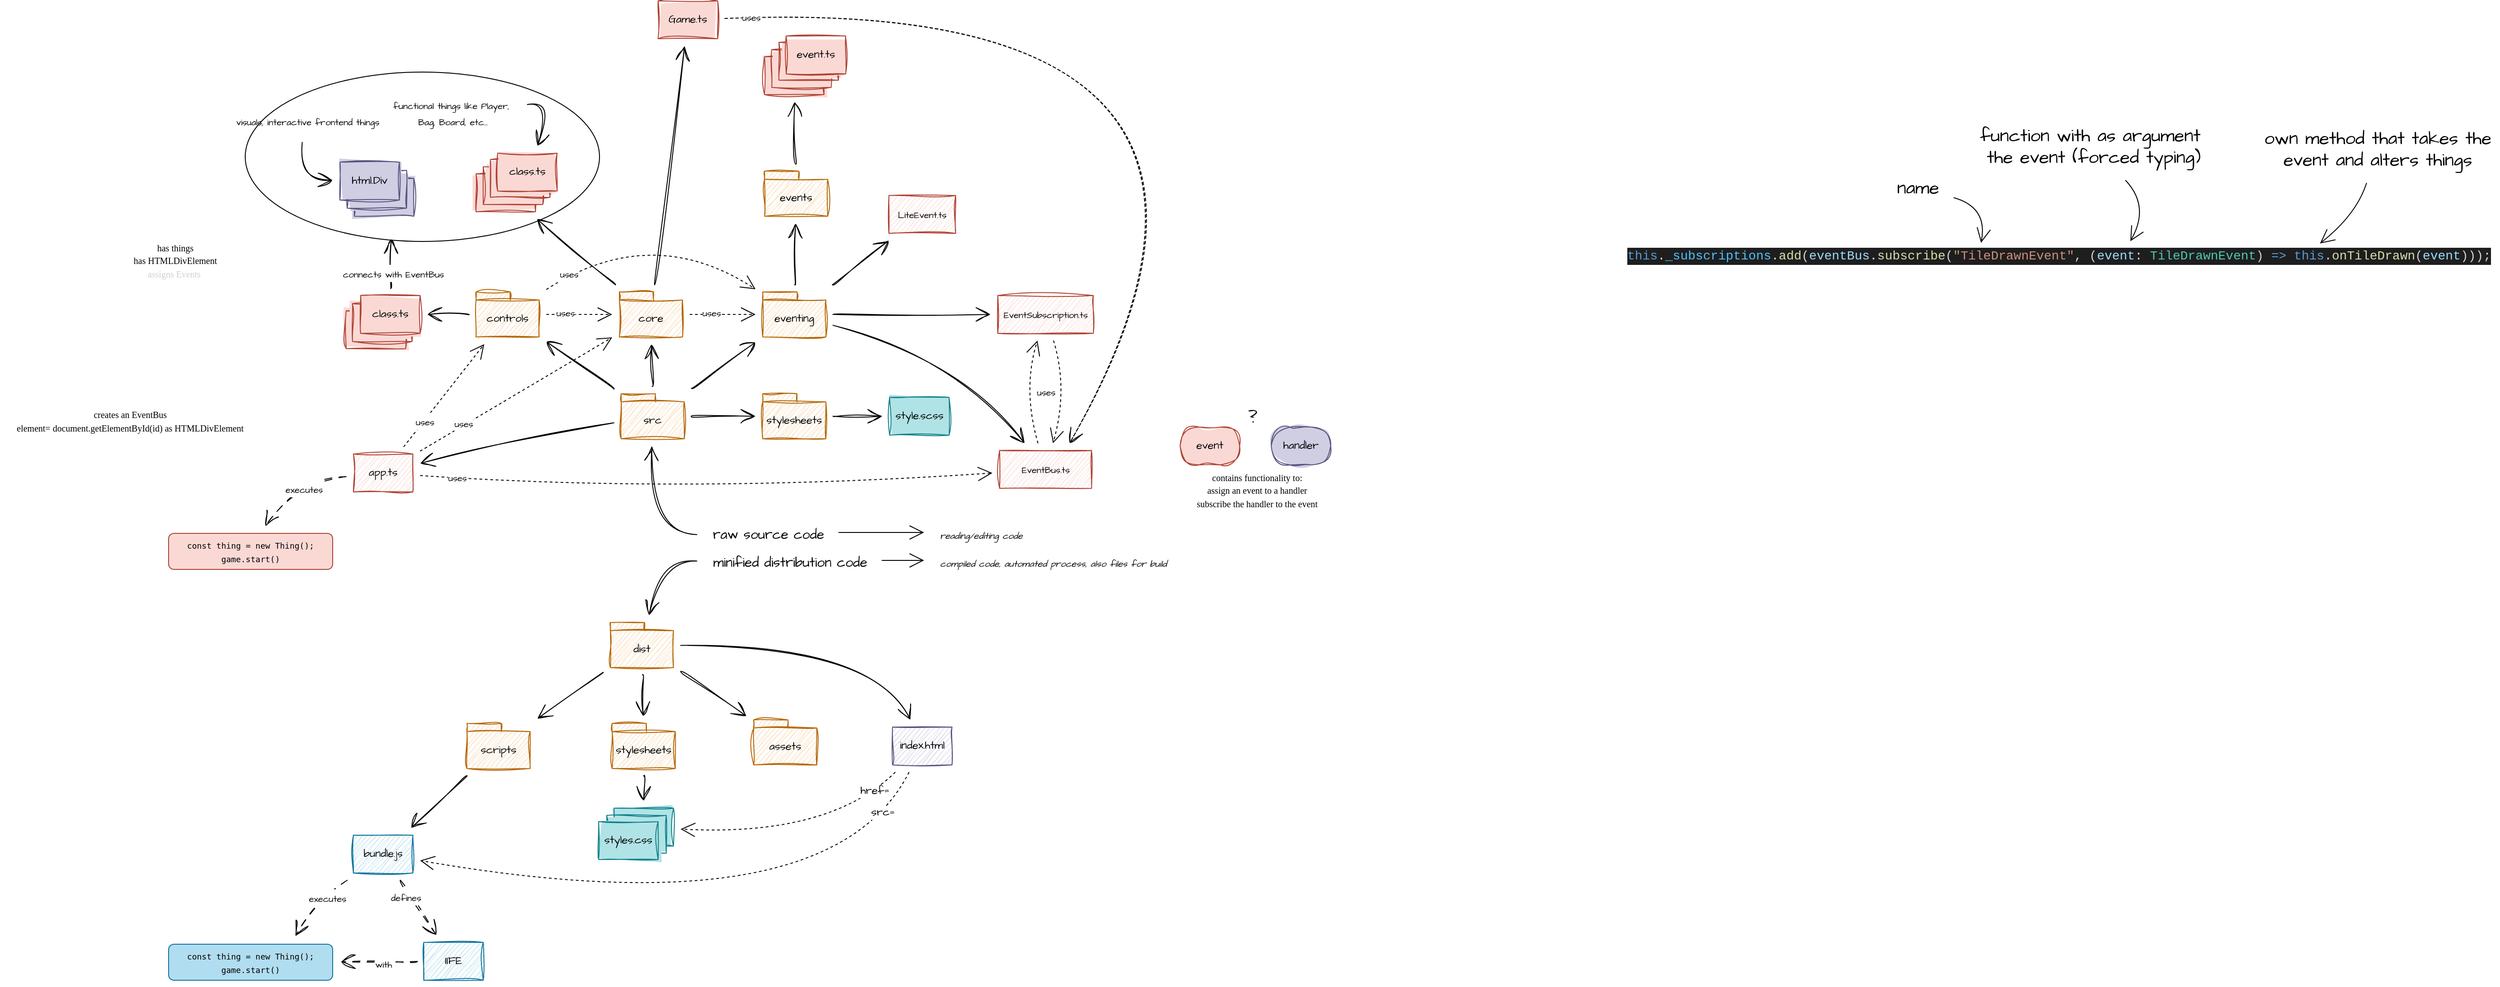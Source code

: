 <mxfile version="28.2.5">
  <diagram name="Page-1" id="JcFpSaDHImAGkCxSXAnx">
    <mxGraphModel dx="3101" dy="2303" grid="0" gridSize="10" guides="1" tooltips="1" connect="1" arrows="1" fold="1" page="0" pageScale="1" pageWidth="850" pageHeight="1100" background="none" math="0" shadow="0">
      <root>
        <mxCell id="0" />
        <mxCell id="1" parent="0" />
        <mxCell id="WbHGCkx0RvkUPzN5Ozbf-11" value="" style="ellipse;whiteSpace=wrap;html=1;fontFamily=Architects Daughter;fontSource=https%3A%2F%2Ffonts.googleapis.com%2Fcss%3Ffamily%3DArchitects%2BDaughter;strokeColor=light-dark(#000000,#969696);" parent="1" vertex="1">
          <mxGeometry x="-930" y="-1171" width="393" height="188" as="geometry" />
        </mxCell>
        <mxCell id="ol2-cge1ZTntNYI8VxrW-106" style="edgeStyle=none;curved=1;rounded=0;orthogonalLoop=1;jettySize=auto;html=1;fontFamily=Architects Daughter;fontSource=https%3A%2F%2Ffonts.googleapis.com%2Fcss%3Ffamily%3DArchitects%2BDaughter;fontSize=16;startSize=14;endArrow=open;endSize=14;sourcePerimeterSpacing=8;targetPerimeterSpacing=8;sketch=1;curveFitting=1;jiggle=2;dashed=1;dashPattern=8 8;" parent="1" source="ol2-cge1ZTntNYI8VxrW-1" target="ol2-cge1ZTntNYI8VxrW-104" edge="1">
          <mxGeometry relative="1" as="geometry" />
        </mxCell>
        <mxCell id="ol2-cge1ZTntNYI8VxrW-107" value="&lt;font style=&quot;font-size: 10px;&quot;&gt;defines&lt;/font&gt;" style="edgeLabel;html=1;align=center;verticalAlign=middle;resizable=0;points=[];fontSize=16;fontFamily=Architects Daughter;fontSource=https%3A%2F%2Ffonts.googleapis.com%2Fcss%3Ffamily%3DArchitects%2BDaughter;" parent="ol2-cge1ZTntNYI8VxrW-106" vertex="1" connectable="0">
          <mxGeometry x="-0.596" y="2" relative="1" as="geometry">
            <mxPoint x="-4" y="7" as="offset" />
          </mxGeometry>
        </mxCell>
        <mxCell id="ol2-cge1ZTntNYI8VxrW-115" style="edgeStyle=none;curved=1;rounded=0;orthogonalLoop=1;jettySize=auto;html=1;fontFamily=Architects Daughter;fontSource=https%3A%2F%2Ffonts.googleapis.com%2Fcss%3Ffamily%3DArchitects%2BDaughter;fontSize=16;startSize=14;endArrow=open;endSize=14;sourcePerimeterSpacing=8;targetPerimeterSpacing=8;sketch=1;curveFitting=1;jiggle=2;dashed=1;dashPattern=8 8;" parent="1" source="ol2-cge1ZTntNYI8VxrW-1" edge="1">
          <mxGeometry relative="1" as="geometry">
            <mxPoint x="-874.262" y="-212" as="targetPoint" />
            <Array as="points">
              <mxPoint x="-858" y="-244" />
            </Array>
          </mxGeometry>
        </mxCell>
        <mxCell id="ol2-cge1ZTntNYI8VxrW-1" value="bundle.js" style="rounded=0;whiteSpace=wrap;html=1;fontFamily=Architects Daughter;fontSource=https%3A%2F%2Ffonts.googleapis.com%2Fcss%3Ffamily%3DArchitects%2BDaughter;sketch=1;curveFitting=1;jiggle=2;fillColor=#b1ddf0;strokeColor=#10739e;" parent="1" vertex="1">
          <mxGeometry x="-810" y="-324" width="66" height="42" as="geometry" />
        </mxCell>
        <mxCell id="ol2-cge1ZTntNYI8VxrW-13" style="edgeStyle=none;curved=1;rounded=0;orthogonalLoop=1;jettySize=auto;html=1;fontFamily=Architects Daughter;fontSource=https%3A%2F%2Ffonts.googleapis.com%2Fcss%3Ffamily%3DArchitects%2BDaughter;fontSize=16;startSize=14;endArrow=open;endSize=14;sourcePerimeterSpacing=8;targetPerimeterSpacing=8;sketch=1;curveFitting=1;jiggle=2;" parent="1" source="ol2-cge1ZTntNYI8VxrW-7" target="ol2-cge1ZTntNYI8VxrW-24" edge="1">
          <mxGeometry relative="1" as="geometry">
            <mxPoint x="-489.143" y="-363" as="targetPoint" />
          </mxGeometry>
        </mxCell>
        <mxCell id="ol2-cge1ZTntNYI8VxrW-7" value="&lt;span style=&quot;font-weight: normal;&quot;&gt;stylesheets&lt;/span&gt;" style="shape=folder;fontStyle=1;spacingTop=10;tabWidth=38;tabHeight=9;tabPosition=left;html=1;whiteSpace=wrap;fontFamily=Architects Daughter;fontSource=https%3A%2F%2Ffonts.googleapis.com%2Fcss%3Ffamily%3DArchitects%2BDaughter;sketch=1;curveFitting=1;jiggle=2;fillColor=#fad7ac;strokeColor=#b46504;" parent="1" vertex="1">
          <mxGeometry x="-523" y="-448" width="70" height="50" as="geometry" />
        </mxCell>
        <mxCell id="ol2-cge1ZTntNYI8VxrW-25" style="edgeStyle=none;curved=1;rounded=0;orthogonalLoop=1;jettySize=auto;html=1;fontFamily=Architects Daughter;fontSource=https%3A%2F%2Ffonts.googleapis.com%2Fcss%3Ffamily%3DArchitects%2BDaughter;fontSize=16;startSize=14;endArrow=open;endSize=14;sourcePerimeterSpacing=8;targetPerimeterSpacing=8;dashed=1;" parent="1" source="ol2-cge1ZTntNYI8VxrW-103" target="ol2-cge1ZTntNYI8VxrW-24" edge="1">
          <mxGeometry relative="1" as="geometry">
            <mxPoint x="-230.438" y="-380.0" as="sourcePoint" />
            <Array as="points">
              <mxPoint x="-283" y="-322" />
            </Array>
          </mxGeometry>
        </mxCell>
        <mxCell id="ol2-cge1ZTntNYI8VxrW-28" value="href=" style="edgeLabel;html=1;align=center;verticalAlign=middle;resizable=0;points=[];fontSize=12;fontFamily=Architects Daughter;fontSource=https%3A%2F%2Ffonts.googleapis.com%2Fcss%3Ffamily%3DArchitects%2BDaughter;" parent="ol2-cge1ZTntNYI8VxrW-25" vertex="1" connectable="0">
          <mxGeometry x="-0.498" relative="1" as="geometry">
            <mxPoint x="25" y="-26" as="offset" />
          </mxGeometry>
        </mxCell>
        <mxCell id="ol2-cge1ZTntNYI8VxrW-26" style="edgeStyle=none;curved=1;rounded=0;orthogonalLoop=1;jettySize=auto;html=1;fontFamily=Architects Daughter;fontSource=https%3A%2F%2Ffonts.googleapis.com%2Fcss%3Ffamily%3DArchitects%2BDaughter;fontSize=16;startSize=14;endArrow=open;endSize=14;sourcePerimeterSpacing=8;targetPerimeterSpacing=8;dashed=1;" parent="1" source="ol2-cge1ZTntNYI8VxrW-103" target="ol2-cge1ZTntNYI8VxrW-1" edge="1">
          <mxGeometry relative="1" as="geometry">
            <mxPoint x="-184.813" y="-461.0" as="sourcePoint" />
            <Array as="points">
              <mxPoint x="-283" y="-217" />
            </Array>
          </mxGeometry>
        </mxCell>
        <mxCell id="ol2-cge1ZTntNYI8VxrW-27" value="src=" style="edgeLabel;html=1;align=center;verticalAlign=middle;resizable=0;points=[];fontSize=12;fontFamily=Architects Daughter;fontSource=https%3A%2F%2Ffonts.googleapis.com%2Fcss%3Ffamily%3DArchitects%2BDaughter;" parent="ol2-cge1ZTntNYI8VxrW-26" vertex="1" connectable="0">
          <mxGeometry x="-0.677" y="-1" relative="1" as="geometry">
            <mxPoint x="19" y="-50" as="offset" />
          </mxGeometry>
        </mxCell>
        <mxCell id="ol2-cge1ZTntNYI8VxrW-35" style="edgeStyle=none;curved=1;rounded=0;orthogonalLoop=1;jettySize=auto;html=1;fontFamily=Architects Daughter;fontSource=https%3A%2F%2Ffonts.googleapis.com%2Fcss%3Ffamily%3DArchitects%2BDaughter;fontSize=16;startSize=14;endArrow=open;endSize=14;sourcePerimeterSpacing=8;targetPerimeterSpacing=8;sketch=1;curveFitting=1;jiggle=2;" parent="1" source="ol2-cge1ZTntNYI8VxrW-14" target="ol2-cge1ZTntNYI8VxrW-33" edge="1">
          <mxGeometry relative="1" as="geometry" />
        </mxCell>
        <mxCell id="ol2-cge1ZTntNYI8VxrW-36" style="edgeStyle=none;curved=1;rounded=0;orthogonalLoop=1;jettySize=auto;html=1;fontFamily=Architects Daughter;fontSource=https%3A%2F%2Ffonts.googleapis.com%2Fcss%3Ffamily%3DArchitects%2BDaughter;fontSize=16;startSize=14;endArrow=open;endSize=14;sourcePerimeterSpacing=8;targetPerimeterSpacing=8;sketch=1;curveFitting=1;jiggle=2;" parent="1" source="ol2-cge1ZTntNYI8VxrW-14" target="ol2-cge1ZTntNYI8VxrW-32" edge="1">
          <mxGeometry relative="1" as="geometry" />
        </mxCell>
        <mxCell id="ol2-cge1ZTntNYI8VxrW-37" style="edgeStyle=none;curved=1;rounded=0;orthogonalLoop=1;jettySize=auto;html=1;fontFamily=Architects Daughter;fontSource=https%3A%2F%2Ffonts.googleapis.com%2Fcss%3Ffamily%3DArchitects%2BDaughter;fontSize=16;startSize=14;endArrow=open;endSize=14;sourcePerimeterSpacing=8;targetPerimeterSpacing=8;sketch=1;curveFitting=1;jiggle=2;" parent="1" source="ol2-cge1ZTntNYI8VxrW-14" target="ol2-cge1ZTntNYI8VxrW-34" edge="1">
          <mxGeometry relative="1" as="geometry" />
        </mxCell>
        <mxCell id="ol2-cge1ZTntNYI8VxrW-38" style="edgeStyle=none;curved=1;rounded=0;orthogonalLoop=1;jettySize=auto;html=1;fontFamily=Architects Daughter;fontSource=https%3A%2F%2Ffonts.googleapis.com%2Fcss%3Ffamily%3DArchitects%2BDaughter;fontSize=16;startSize=14;endArrow=open;endSize=14;sourcePerimeterSpacing=8;targetPerimeterSpacing=8;sketch=1;curveFitting=1;jiggle=2;" parent="1" source="ol2-cge1ZTntNYI8VxrW-14" target="ol2-cge1ZTntNYI8VxrW-31" edge="1">
          <mxGeometry relative="1" as="geometry">
            <Array as="points">
              <mxPoint x="-638" y="-762" />
            </Array>
          </mxGeometry>
        </mxCell>
        <mxCell id="ol2-cge1ZTntNYI8VxrW-131" style="edgeStyle=none;curved=1;rounded=0;orthogonalLoop=1;jettySize=auto;html=1;fontFamily=Architects Daughter;fontSource=https%3A%2F%2Ffonts.googleapis.com%2Fcss%3Ffamily%3DArchitects%2BDaughter;fontSize=16;startSize=14;endArrow=open;endSize=14;sourcePerimeterSpacing=8;targetPerimeterSpacing=8;sketch=1;curveFitting=1;jiggle=2;" parent="1" source="ol2-cge1ZTntNYI8VxrW-14" target="ol2-cge1ZTntNYI8VxrW-130" edge="1">
          <mxGeometry relative="1" as="geometry" />
        </mxCell>
        <mxCell id="ol2-cge1ZTntNYI8VxrW-14" value="&lt;span style=&quot;font-weight: 400;&quot;&gt;src&lt;/span&gt;" style="shape=folder;fontStyle=1;spacingTop=10;tabWidth=38;tabHeight=9;tabPosition=left;html=1;whiteSpace=wrap;fontFamily=Architects Daughter;fontSource=https%3A%2F%2Ffonts.googleapis.com%2Fcss%3Ffamily%3DArchitects%2BDaughter;sketch=1;curveFitting=1;jiggle=2;fillColor=#fad7ac;strokeColor=#b46504;" parent="1" vertex="1">
          <mxGeometry x="-513" y="-814" width="70" height="50" as="geometry" />
        </mxCell>
        <mxCell id="ol2-cge1ZTntNYI8VxrW-16" style="edgeStyle=none;curved=1;rounded=0;orthogonalLoop=1;jettySize=auto;html=1;fontFamily=Architects Daughter;fontSource=https%3A%2F%2Ffonts.googleapis.com%2Fcss%3Ffamily%3DArchitects%2BDaughter;fontSize=16;startSize=14;endArrow=open;endSize=14;sourcePerimeterSpacing=8;targetPerimeterSpacing=8;sketch=1;curveFitting=1;jiggle=2;" parent="1" source="ol2-cge1ZTntNYI8VxrW-15" target="ol2-cge1ZTntNYI8VxrW-7" edge="1">
          <mxGeometry relative="1" as="geometry" />
        </mxCell>
        <mxCell id="ol2-cge1ZTntNYI8VxrW-19" style="edgeStyle=none;curved=1;rounded=0;orthogonalLoop=1;jettySize=auto;html=1;fontFamily=Architects Daughter;fontSource=https%3A%2F%2Ffonts.googleapis.com%2Fcss%3Ffamily%3DArchitects%2BDaughter;fontSize=16;startSize=14;endArrow=open;endSize=14;sourcePerimeterSpacing=8;targetPerimeterSpacing=8;sketch=1;curveFitting=1;jiggle=2;" parent="1" source="ol2-cge1ZTntNYI8VxrW-15" target="ol2-cge1ZTntNYI8VxrW-17" edge="1">
          <mxGeometry relative="1" as="geometry" />
        </mxCell>
        <mxCell id="ol2-cge1ZTntNYI8VxrW-20" style="edgeStyle=none;curved=1;rounded=0;orthogonalLoop=1;jettySize=auto;html=1;fontFamily=Architects Daughter;fontSource=https%3A%2F%2Ffonts.googleapis.com%2Fcss%3Ffamily%3DArchitects%2BDaughter;fontSize=16;startSize=14;endArrow=open;endSize=14;sourcePerimeterSpacing=8;targetPerimeterSpacing=8;sketch=1;curveFitting=1;jiggle=2;" parent="1" source="ol2-cge1ZTntNYI8VxrW-15" target="ol2-cge1ZTntNYI8VxrW-18" edge="1">
          <mxGeometry relative="1" as="geometry" />
        </mxCell>
        <mxCell id="ol2-cge1ZTntNYI8VxrW-23" style="edgeStyle=none;curved=1;rounded=0;orthogonalLoop=1;jettySize=auto;html=1;fontFamily=Architects Daughter;fontSource=https%3A%2F%2Ffonts.googleapis.com%2Fcss%3Ffamily%3DArchitects%2BDaughter;fontSize=16;startSize=14;endArrow=open;endSize=14;sourcePerimeterSpacing=8;targetPerimeterSpacing=8;sketch=1;curveFitting=1;jiggle=2;" parent="1" source="ol2-cge1ZTntNYI8VxrW-15" target="ol2-cge1ZTntNYI8VxrW-103" edge="1">
          <mxGeometry relative="1" as="geometry">
            <mxPoint x="-206.904" y="-456.0" as="targetPoint" />
            <Array as="points">
              <mxPoint x="-229" y="-533" />
            </Array>
          </mxGeometry>
        </mxCell>
        <mxCell id="ol2-cge1ZTntNYI8VxrW-15" value="&lt;span style=&quot;font-weight: normal;&quot;&gt;dist&lt;/span&gt;" style="shape=folder;fontStyle=1;spacingTop=10;tabWidth=38;tabHeight=9;tabPosition=left;html=1;whiteSpace=wrap;fontFamily=Architects Daughter;fontSource=https%3A%2F%2Ffonts.googleapis.com%2Fcss%3Ffamily%3DArchitects%2BDaughter;sketch=1;curveFitting=1;jiggle=2;fillColor=#fad7ac;strokeColor=#b46504;" parent="1" vertex="1">
          <mxGeometry x="-525" y="-560" width="70" height="50" as="geometry" />
        </mxCell>
        <mxCell id="ol2-cge1ZTntNYI8VxrW-21" style="edgeStyle=none;curved=1;rounded=0;orthogonalLoop=1;jettySize=auto;html=1;fontFamily=Architects Daughter;fontSource=https%3A%2F%2Ffonts.googleapis.com%2Fcss%3Ffamily%3DArchitects%2BDaughter;fontSize=16;startSize=14;endArrow=open;endSize=14;sourcePerimeterSpacing=8;targetPerimeterSpacing=8;sketch=1;curveFitting=1;jiggle=2;" parent="1" source="ol2-cge1ZTntNYI8VxrW-17" target="ol2-cge1ZTntNYI8VxrW-1" edge="1">
          <mxGeometry relative="1" as="geometry" />
        </mxCell>
        <mxCell id="ol2-cge1ZTntNYI8VxrW-17" value="&lt;span style=&quot;font-weight: normal;&quot;&gt;scripts&lt;/span&gt;" style="shape=folder;fontStyle=1;spacingTop=10;tabWidth=38;tabHeight=9;tabPosition=left;html=1;whiteSpace=wrap;fontFamily=Architects Daughter;fontSource=https%3A%2F%2Ffonts.googleapis.com%2Fcss%3Ffamily%3DArchitects%2BDaughter;sketch=1;curveFitting=1;jiggle=2;fillColor=#fad7ac;strokeColor=#b46504;" parent="1" vertex="1">
          <mxGeometry x="-684" y="-448" width="70" height="50" as="geometry" />
        </mxCell>
        <mxCell id="ol2-cge1ZTntNYI8VxrW-18" value="&lt;span style=&quot;font-weight: normal;&quot;&gt;assets&lt;/span&gt;" style="shape=folder;fontStyle=1;spacingTop=10;tabWidth=38;tabHeight=9;tabPosition=left;html=1;whiteSpace=wrap;fontFamily=Architects Daughter;fontSource=https%3A%2F%2Ffonts.googleapis.com%2Fcss%3Ffamily%3DArchitects%2BDaughter;sketch=1;curveFitting=1;jiggle=2;fillColor=#fad7ac;strokeColor=#b46504;" parent="1" vertex="1">
          <mxGeometry x="-366" y="-452" width="70" height="50" as="geometry" />
        </mxCell>
        <mxCell id="ol2-cge1ZTntNYI8VxrW-24" value="styles.css" style="rounded=0;whiteSpace=wrap;html=1;fontFamily=Architects Daughter;fontSource=https%3A%2F%2Ffonts.googleapis.com%2Fcss%3Ffamily%3DArchitects%2BDaughter;sketch=1;curveFitting=1;jiggle=2;fillColor=#b0e3e6;strokeColor=#0e8088;fillStyle=solid;" parent="1" vertex="1">
          <mxGeometry x="-521" y="-354" width="66" height="42" as="geometry" />
        </mxCell>
        <mxCell id="ol2-cge1ZTntNYI8VxrW-95" style="edgeStyle=none;curved=1;rounded=0;orthogonalLoop=1;jettySize=auto;html=1;fontFamily=Architects Daughter;fontSource=https%3A%2F%2Ffonts.googleapis.com%2Fcss%3Ffamily%3DArchitects%2BDaughter;fontSize=16;startSize=14;endArrow=open;endSize=14;sourcePerimeterSpacing=8;targetPerimeterSpacing=8;dashed=1;" parent="1" source="ol2-cge1ZTntNYI8VxrW-31" target="ol2-cge1ZTntNYI8VxrW-33" edge="1">
          <mxGeometry relative="1" as="geometry" />
        </mxCell>
        <mxCell id="ol2-cge1ZTntNYI8VxrW-96" value="&lt;font style=&quot;font-size: 10px;&quot;&gt;uses&lt;/font&gt;" style="edgeLabel;html=1;align=center;verticalAlign=middle;resizable=0;points=[];fontSize=16;fontFamily=Architects Daughter;fontSource=https%3A%2F%2Ffonts.googleapis.com%2Fcss%3Ffamily%3DArchitects%2BDaughter;" parent="ol2-cge1ZTntNYI8VxrW-95" vertex="1" connectable="0">
          <mxGeometry x="-0.488" relative="1" as="geometry">
            <mxPoint as="offset" />
          </mxGeometry>
        </mxCell>
        <mxCell id="ol2-cge1ZTntNYI8VxrW-97" style="edgeStyle=none;curved=1;rounded=0;orthogonalLoop=1;jettySize=auto;html=1;fontFamily=Architects Daughter;fontSource=https%3A%2F%2Ffonts.googleapis.com%2Fcss%3Ffamily%3DArchitects%2BDaughter;fontSize=16;startSize=14;endArrow=open;endSize=14;sourcePerimeterSpacing=8;targetPerimeterSpacing=8;dashed=1;" parent="1" source="ol2-cge1ZTntNYI8VxrW-31" target="ol2-cge1ZTntNYI8VxrW-32" edge="1">
          <mxGeometry relative="1" as="geometry" />
        </mxCell>
        <mxCell id="ol2-cge1ZTntNYI8VxrW-98" value="&lt;font style=&quot;font-size: 10px;&quot;&gt;uses&lt;/font&gt;" style="edgeLabel;html=1;align=center;verticalAlign=middle;resizable=0;points=[];fontSize=16;fontFamily=Architects Daughter;fontSource=https%3A%2F%2Ffonts.googleapis.com%2Fcss%3Ffamily%3DArchitects%2BDaughter;" parent="ol2-cge1ZTntNYI8VxrW-97" vertex="1" connectable="0">
          <mxGeometry x="-0.54" y="3" relative="1" as="geometry">
            <mxPoint as="offset" />
          </mxGeometry>
        </mxCell>
        <mxCell id="ol2-cge1ZTntNYI8VxrW-99" style="edgeStyle=none;curved=1;rounded=0;orthogonalLoop=1;jettySize=auto;html=1;fontFamily=Architects Daughter;fontSource=https%3A%2F%2Ffonts.googleapis.com%2Fcss%3Ffamily%3DArchitects%2BDaughter;fontSize=16;startSize=14;endArrow=open;endSize=14;sourcePerimeterSpacing=8;targetPerimeterSpacing=8;dashed=1;" parent="1" source="ol2-cge1ZTntNYI8VxrW-31" target="ol2-cge1ZTntNYI8VxrW-77" edge="1">
          <mxGeometry relative="1" as="geometry">
            <Array as="points">
              <mxPoint x="-441" y="-703" />
            </Array>
          </mxGeometry>
        </mxCell>
        <mxCell id="ol2-cge1ZTntNYI8VxrW-100" value="&lt;font style=&quot;font-size: 10px;&quot;&gt;uses&lt;/font&gt;" style="edgeLabel;html=1;align=center;verticalAlign=middle;resizable=0;points=[];fontSize=16;fontFamily=Architects Daughter;fontSource=https%3A%2F%2Ffonts.googleapis.com%2Fcss%3Ffamily%3DArchitects%2BDaughter;" parent="ol2-cge1ZTntNYI8VxrW-99" vertex="1" connectable="0">
          <mxGeometry x="-0.764" relative="1" as="geometry">
            <mxPoint x="-34" y="-4" as="offset" />
          </mxGeometry>
        </mxCell>
        <mxCell id="ol2-cge1ZTntNYI8VxrW-119" style="edgeStyle=none;curved=1;rounded=0;orthogonalLoop=1;jettySize=auto;html=1;fontFamily=Architects Daughter;fontSource=https%3A%2F%2Ffonts.googleapis.com%2Fcss%3Ffamily%3DArchitects%2BDaughter;fontSize=16;startSize=14;endArrow=open;endSize=14;sourcePerimeterSpacing=8;targetPerimeterSpacing=8;sketch=1;curveFitting=1;jiggle=2;dashed=1;dashPattern=8 8;" parent="1" source="ol2-cge1ZTntNYI8VxrW-31" target="ol2-cge1ZTntNYI8VxrW-124" edge="1">
          <mxGeometry relative="1" as="geometry">
            <mxPoint x="-785" y="-639" as="sourcePoint" />
            <mxPoint x="-827.719" y="-678" as="targetPoint" />
            <Array as="points">
              <mxPoint x="-879" y="-716" />
            </Array>
          </mxGeometry>
        </mxCell>
        <mxCell id="ol2-cge1ZTntNYI8VxrW-31" value="app.ts" style="rounded=0;whiteSpace=wrap;html=1;fontFamily=Architects Daughter;fontSource=https%3A%2F%2Ffonts.googleapis.com%2Fcss%3Ffamily%3DArchitects%2BDaughter;sketch=1;curveFitting=1;jiggle=2;fillColor=#fad9d5;strokeColor=#ae4132;" parent="1" vertex="1">
          <mxGeometry x="-810" y="-747" width="66" height="42" as="geometry" />
        </mxCell>
        <mxCell id="ol2-cge1ZTntNYI8VxrW-43" style="edgeStyle=none;curved=1;rounded=0;orthogonalLoop=1;jettySize=auto;html=1;fontFamily=Architects Daughter;fontSource=https%3A%2F%2Ffonts.googleapis.com%2Fcss%3Ffamily%3DArchitects%2BDaughter;fontSize=16;startSize=14;endArrow=open;endSize=14;sourcePerimeterSpacing=8;targetPerimeterSpacing=8;sketch=1;curveFitting=1;jiggle=2;" parent="1" source="ol2-cge1ZTntNYI8VxrW-32" target="ol2-cge1ZTntNYI8VxrW-39" edge="1">
          <mxGeometry relative="1" as="geometry" />
        </mxCell>
        <mxCell id="ol2-cge1ZTntNYI8VxrW-49" style="edgeStyle=none;curved=1;rounded=0;orthogonalLoop=1;jettySize=auto;html=1;fontFamily=Architects Daughter;fontSource=https%3A%2F%2Ffonts.googleapis.com%2Fcss%3Ffamily%3DArchitects%2BDaughter;fontSize=16;startSize=14;endArrow=open;endSize=14;sourcePerimeterSpacing=8;targetPerimeterSpacing=8;dashed=1;" parent="1" source="ol2-cge1ZTntNYI8VxrW-32" target="ol2-cge1ZTntNYI8VxrW-34" edge="1">
          <mxGeometry relative="1" as="geometry" />
        </mxCell>
        <mxCell id="ol2-cge1ZTntNYI8VxrW-50" value="&lt;font style=&quot;font-size: 10px;&quot;&gt;uses&lt;/font&gt;" style="edgeLabel;html=1;align=center;verticalAlign=middle;resizable=0;points=[];fontSize=16;fontFamily=Architects Daughter;fontSource=https%3A%2F%2Ffonts.googleapis.com%2Fcss%3Ffamily%3DArchitects%2BDaughter;" parent="ol2-cge1ZTntNYI8VxrW-49" vertex="1" connectable="0">
          <mxGeometry x="-0.355" y="3" relative="1" as="geometry">
            <mxPoint as="offset" />
          </mxGeometry>
        </mxCell>
        <mxCell id="ol2-cge1ZTntNYI8VxrW-142" style="edgeStyle=none;curved=1;rounded=0;orthogonalLoop=1;jettySize=auto;html=1;fontFamily=Architects Daughter;fontSource=https%3A%2F%2Ffonts.googleapis.com%2Fcss%3Ffamily%3DArchitects%2BDaughter;fontSize=16;startSize=14;endArrow=open;endSize=14;sourcePerimeterSpacing=8;targetPerimeterSpacing=8;sketch=1;curveFitting=1;jiggle=2;" parent="1" source="ol2-cge1ZTntNYI8VxrW-32" target="ol2-cge1ZTntNYI8VxrW-141" edge="1">
          <mxGeometry relative="1" as="geometry" />
        </mxCell>
        <mxCell id="ol2-cge1ZTntNYI8VxrW-32" value="&lt;span style=&quot;font-weight: normal;&quot;&gt;core&lt;/span&gt;" style="shape=folder;fontStyle=1;spacingTop=10;tabWidth=38;tabHeight=9;tabPosition=left;html=1;whiteSpace=wrap;fontFamily=Architects Daughter;fontSource=https%3A%2F%2Ffonts.googleapis.com%2Fcss%3Ffamily%3DArchitects%2BDaughter;sketch=1;curveFitting=1;jiggle=2;fillColor=#fad7ac;strokeColor=#b46504;" parent="1" vertex="1">
          <mxGeometry x="-515" y="-927" width="70" height="50" as="geometry" />
        </mxCell>
        <mxCell id="ol2-cge1ZTntNYI8VxrW-51" style="edgeStyle=none;curved=1;rounded=0;orthogonalLoop=1;jettySize=auto;html=1;fontFamily=Architects Daughter;fontSource=https%3A%2F%2Ffonts.googleapis.com%2Fcss%3Ffamily%3DArchitects%2BDaughter;fontSize=16;startSize=14;endArrow=open;endSize=14;sourcePerimeterSpacing=8;targetPerimeterSpacing=8;dashed=1;" parent="1" source="ol2-cge1ZTntNYI8VxrW-33" target="ol2-cge1ZTntNYI8VxrW-32" edge="1">
          <mxGeometry relative="1" as="geometry" />
        </mxCell>
        <mxCell id="ol2-cge1ZTntNYI8VxrW-52" value="&lt;font style=&quot;font-size: 10px;&quot;&gt;uses&lt;/font&gt;" style="edgeLabel;html=1;align=center;verticalAlign=middle;resizable=0;points=[];fontSize=16;fontFamily=Architects Daughter;fontSource=https%3A%2F%2Ffonts.googleapis.com%2Fcss%3Ffamily%3DArchitects%2BDaughter;" parent="ol2-cge1ZTntNYI8VxrW-51" vertex="1" connectable="0">
          <mxGeometry x="-0.579" y="3" relative="1" as="geometry">
            <mxPoint x="5" as="offset" />
          </mxGeometry>
        </mxCell>
        <mxCell id="ol2-cge1ZTntNYI8VxrW-53" style="edgeStyle=none;curved=1;rounded=0;orthogonalLoop=1;jettySize=auto;html=1;fontFamily=Architects Daughter;fontSource=https%3A%2F%2Ffonts.googleapis.com%2Fcss%3Ffamily%3DArchitects%2BDaughter;fontSize=16;startSize=14;endArrow=open;endSize=14;sourcePerimeterSpacing=8;targetPerimeterSpacing=8;dashed=1;" parent="1" source="ol2-cge1ZTntNYI8VxrW-33" target="ol2-cge1ZTntNYI8VxrW-34" edge="1">
          <mxGeometry relative="1" as="geometry">
            <Array as="points">
              <mxPoint x="-479" y="-1005" />
            </Array>
          </mxGeometry>
        </mxCell>
        <mxCell id="ol2-cge1ZTntNYI8VxrW-54" value="&lt;font style=&quot;font-size: 10px;&quot;&gt;uses&lt;/font&gt;" style="edgeLabel;html=1;align=center;verticalAlign=middle;resizable=0;points=[];fontSize=16;fontFamily=Architects Daughter;fontSource=https%3A%2F%2Ffonts.googleapis.com%2Fcss%3Ffamily%3DArchitects%2BDaughter;" parent="ol2-cge1ZTntNYI8VxrW-53" vertex="1" connectable="0">
          <mxGeometry x="-0.779" y="2" relative="1" as="geometry">
            <mxPoint as="offset" />
          </mxGeometry>
        </mxCell>
        <mxCell id="ol2-cge1ZTntNYI8VxrW-56" style="edgeStyle=none;curved=1;rounded=0;orthogonalLoop=1;jettySize=auto;html=1;fontFamily=Architects Daughter;fontSource=https%3A%2F%2Ffonts.googleapis.com%2Fcss%3Ffamily%3DArchitects%2BDaughter;fontSize=16;startSize=14;endArrow=open;endSize=14;sourcePerimeterSpacing=8;targetPerimeterSpacing=8;sketch=1;curveFitting=1;jiggle=2;" parent="1" source="ol2-cge1ZTntNYI8VxrW-33" target="ol2-cge1ZTntNYI8VxrW-140" edge="1">
          <mxGeometry relative="1" as="geometry">
            <mxPoint x="-639" y="-1057.667" as="targetPoint" />
          </mxGeometry>
        </mxCell>
        <mxCell id="ol2-cge1ZTntNYI8VxrW-33" value="&lt;span style=&quot;font-weight: normal;&quot;&gt;controls&lt;/span&gt;" style="shape=folder;fontStyle=1;spacingTop=10;tabWidth=38;tabHeight=9;tabPosition=left;html=1;whiteSpace=wrap;fontFamily=Architects Daughter;fontSource=https%3A%2F%2Ffonts.googleapis.com%2Fcss%3Ffamily%3DArchitects%2BDaughter;sketch=1;curveFitting=1;jiggle=2;fillColor=#fad7ac;strokeColor=#b46504;" parent="1" vertex="1">
          <mxGeometry x="-674" y="-927" width="70" height="50" as="geometry" />
        </mxCell>
        <mxCell id="ol2-cge1ZTntNYI8VxrW-76" style="edgeStyle=none;curved=1;rounded=0;orthogonalLoop=1;jettySize=auto;html=1;fontFamily=Architects Daughter;fontSource=https%3A%2F%2Ffonts.googleapis.com%2Fcss%3Ffamily%3DArchitects%2BDaughter;fontSize=16;startSize=14;endArrow=open;endSize=14;sourcePerimeterSpacing=8;targetPerimeterSpacing=8;sketch=1;curveFitting=1;jiggle=2;" parent="1" source="ol2-cge1ZTntNYI8VxrW-34" target="ol2-cge1ZTntNYI8VxrW-75" edge="1">
          <mxGeometry relative="1" as="geometry" />
        </mxCell>
        <mxCell id="ol2-cge1ZTntNYI8VxrW-78" style="edgeStyle=none;curved=1;rounded=0;orthogonalLoop=1;jettySize=auto;html=1;fontFamily=Architects Daughter;fontSource=https%3A%2F%2Ffonts.googleapis.com%2Fcss%3Ffamily%3DArchitects%2BDaughter;fontSize=16;startSize=14;endArrow=open;endSize=14;sourcePerimeterSpacing=8;targetPerimeterSpacing=8;sketch=1;curveFitting=1;jiggle=2;" parent="1" source="ol2-cge1ZTntNYI8VxrW-34" target="ol2-cge1ZTntNYI8VxrW-77" edge="1">
          <mxGeometry relative="1" as="geometry">
            <Array as="points">
              <mxPoint x="-139" y="-851" />
            </Array>
          </mxGeometry>
        </mxCell>
        <mxCell id="ol2-cge1ZTntNYI8VxrW-81" style="edgeStyle=none;curved=1;rounded=0;orthogonalLoop=1;jettySize=auto;html=1;fontFamily=Architects Daughter;fontSource=https%3A%2F%2Ffonts.googleapis.com%2Fcss%3Ffamily%3DArchitects%2BDaughter;fontSize=16;startSize=14;endArrow=open;endSize=14;sourcePerimeterSpacing=8;targetPerimeterSpacing=8;sketch=1;curveFitting=1;jiggle=2;" parent="1" source="ol2-cge1ZTntNYI8VxrW-34" target="ol2-cge1ZTntNYI8VxrW-79" edge="1">
          <mxGeometry relative="1" as="geometry" />
        </mxCell>
        <mxCell id="ol2-cge1ZTntNYI8VxrW-82" style="edgeStyle=none;curved=1;rounded=0;orthogonalLoop=1;jettySize=auto;html=1;fontFamily=Architects Daughter;fontSource=https%3A%2F%2Ffonts.googleapis.com%2Fcss%3Ffamily%3DArchitects%2BDaughter;fontSize=16;startSize=14;endArrow=open;endSize=14;sourcePerimeterSpacing=8;targetPerimeterSpacing=8;sketch=1;curveFitting=1;jiggle=2;" parent="1" source="ol2-cge1ZTntNYI8VxrW-34" target="ol2-cge1ZTntNYI8VxrW-80" edge="1">
          <mxGeometry relative="1" as="geometry" />
        </mxCell>
        <mxCell id="ol2-cge1ZTntNYI8VxrW-34" value="&lt;span style=&quot;font-weight: normal;&quot;&gt;eventing&lt;/span&gt;" style="shape=folder;fontStyle=1;spacingTop=10;tabWidth=38;tabHeight=9;tabPosition=left;html=1;whiteSpace=wrap;fontFamily=Architects Daughter;fontSource=https%3A%2F%2Ffonts.googleapis.com%2Fcss%3Ffamily%3DArchitects%2BDaughter;sketch=1;curveFitting=1;jiggle=2;fillColor=#fad7ac;strokeColor=#b46504;" parent="1" vertex="1">
          <mxGeometry x="-356" y="-927" width="70" height="50" as="geometry" />
        </mxCell>
        <mxCell id="ol2-cge1ZTntNYI8VxrW-39" value="class.ts" style="rounded=0;whiteSpace=wrap;html=1;fontFamily=Architects Daughter;fontSource=https%3A%2F%2Ffonts.googleapis.com%2Fcss%3Ffamily%3DArchitects%2BDaughter;fillColor=#fad9d5;strokeColor=#ae4132;glass=0;sketch=1;curveFitting=1;jiggle=2;fillStyle=solid;" parent="1" vertex="1">
          <mxGeometry x="-674" y="-1058" width="66" height="42" as="geometry" />
        </mxCell>
        <mxCell id="ol2-cge1ZTntNYI8VxrW-44" value="class.ts" style="rounded=0;whiteSpace=wrap;html=1;fontFamily=Architects Daughter;fontSource=https%3A%2F%2Ffonts.googleapis.com%2Fcss%3Ffamily%3DArchitects%2BDaughter;fillColor=#fad9d5;strokeColor=#ae4132;glass=0;sketch=1;curveFitting=1;jiggle=2;fillStyle=solid;" parent="1" vertex="1">
          <mxGeometry x="-666" y="-1066" width="66" height="42" as="geometry" />
        </mxCell>
        <mxCell id="ol2-cge1ZTntNYI8VxrW-45" value="class.ts" style="rounded=0;whiteSpace=wrap;html=1;fontFamily=Architects Daughter;fontSource=https%3A%2F%2Ffonts.googleapis.com%2Fcss%3Ffamily%3DArchitects%2BDaughter;fillColor=#fad9d5;strokeColor=#ae4132;glass=0;sketch=1;curveFitting=1;jiggle=2;fillStyle=solid;" parent="1" vertex="1">
          <mxGeometry x="-658" y="-1074" width="66" height="42" as="geometry" />
        </mxCell>
        <mxCell id="ol2-cge1ZTntNYI8VxrW-46" value="class.ts" style="rounded=0;whiteSpace=wrap;html=1;fontFamily=Architects Daughter;fontSource=https%3A%2F%2Ffonts.googleapis.com%2Fcss%3Ffamily%3DArchitects%2BDaughter;fillColor=#fad9d5;strokeColor=#ae4132;glass=0;sketch=1;curveFitting=1;jiggle=2;fillStyle=solid;" parent="1" vertex="1">
          <mxGeometry x="-650" y="-1081" width="66" height="42" as="geometry" />
        </mxCell>
        <mxCell id="ol2-cge1ZTntNYI8VxrW-48" style="edgeStyle=none;curved=1;rounded=0;orthogonalLoop=1;jettySize=auto;html=1;fontFamily=Architects Daughter;fontSource=https%3A%2F%2Ffonts.googleapis.com%2Fcss%3Ffamily%3DArchitects%2BDaughter;fontSize=16;startSize=14;endArrow=open;endSize=14;sourcePerimeterSpacing=8;targetPerimeterSpacing=8;sketch=1;curveFitting=1;jiggle=2;" parent="1" source="ol2-cge1ZTntNYI8VxrW-47" target="ol2-cge1ZTntNYI8VxrW-46" edge="1">
          <mxGeometry relative="1" as="geometry">
            <Array as="points">
              <mxPoint x="-587" y="-1138" />
            </Array>
          </mxGeometry>
        </mxCell>
        <mxCell id="ol2-cge1ZTntNYI8VxrW-47" value="&lt;div style=&quot;line-height: 90%;&quot;&gt;&lt;font style=&quot;line-height: 90%; font-size: 10px;&quot;&gt;functional things like Player,&amp;nbsp;&lt;/font&gt;&lt;div&gt;&lt;font style=&quot;line-height: 90%; font-size: 10px;&quot;&gt;Bag, Board,&amp;nbsp;&lt;/font&gt;&lt;span style=&quot;font-size: 10px; background-color: transparent; color: light-dark(rgb(0, 0, 0), rgb(255, 255, 255));&quot;&gt;etc...&lt;/span&gt;&lt;/div&gt;&lt;/div&gt;" style="text;html=1;align=center;verticalAlign=middle;resizable=0;points=[];autosize=1;strokeColor=none;fillColor=none;fontSize=20;fontFamily=Architects Daughter;fontSource=https%3A%2F%2Ffonts.googleapis.com%2Fcss%3Ffamily%3DArchitects%2BDaughter;" parent="1" vertex="1">
          <mxGeometry x="-776" y="-1152" width="151" height="51" as="geometry" />
        </mxCell>
        <mxCell id="ol2-cge1ZTntNYI8VxrW-55" value="class.ts" style="rounded=0;whiteSpace=wrap;html=1;fontFamily=Architects Daughter;fontSource=https%3A%2F%2Ffonts.googleapis.com%2Fcss%3Ffamily%3DArchitects%2BDaughter;fillColor=#fad9d5;strokeColor=#ae4132;glass=0;sketch=1;curveFitting=1;jiggle=2;fillStyle=solid;" parent="1" vertex="1">
          <mxGeometry x="-818" y="-906" width="66" height="42" as="geometry" />
        </mxCell>
        <mxCell id="ol2-cge1ZTntNYI8VxrW-71" value="html.Div" style="rounded=0;whiteSpace=wrap;html=1;fontFamily=Architects Daughter;fontSource=https%3A%2F%2Ffonts.googleapis.com%2Fcss%3Ffamily%3DArchitects%2BDaughter;fillColor=#d0cee2;strokeColor=#56517e;glass=0;sketch=1;curveFitting=1;jiggle=2;fillStyle=solid;" parent="1" vertex="1">
          <mxGeometry x="-809" y="-1053" width="66" height="42" as="geometry" />
        </mxCell>
        <mxCell id="ol2-cge1ZTntNYI8VxrW-73" value="html.Div" style="rounded=0;whiteSpace=wrap;html=1;fontFamily=Architects Daughter;fontSource=https%3A%2F%2Ffonts.googleapis.com%2Fcss%3Ffamily%3DArchitects%2BDaughter;fillColor=#d0cee2;strokeColor=#56517e;glass=0;sketch=1;curveFitting=1;jiggle=2;fillStyle=solid;" parent="1" vertex="1">
          <mxGeometry x="-817" y="-1062" width="66" height="42" as="geometry" />
        </mxCell>
        <mxCell id="ol2-cge1ZTntNYI8VxrW-74" value="html.Div" style="rounded=0;whiteSpace=wrap;html=1;fontFamily=Architects Daughter;fontSource=https%3A%2F%2Ffonts.googleapis.com%2Fcss%3Ffamily%3DArchitects%2BDaughter;fillColor=#d0cee2;strokeColor=#56517e;glass=0;sketch=1;curveFitting=1;jiggle=2;fillStyle=solid;" parent="1" vertex="1">
          <mxGeometry x="-825" y="-1071" width="66" height="42" as="geometry" />
        </mxCell>
        <mxCell id="ol2-cge1ZTntNYI8VxrW-88" style="edgeStyle=none;curved=1;rounded=0;orthogonalLoop=1;jettySize=auto;html=1;fontFamily=Architects Daughter;fontSource=https%3A%2F%2Ffonts.googleapis.com%2Fcss%3Ffamily%3DArchitects%2BDaughter;fontSize=16;startSize=14;endArrow=open;endSize=14;sourcePerimeterSpacing=8;targetPerimeterSpacing=8;sketch=1;curveFitting=1;jiggle=2;" parent="1" source="ol2-cge1ZTntNYI8VxrW-75" target="ol2-cge1ZTntNYI8VxrW-84" edge="1">
          <mxGeometry relative="1" as="geometry" />
        </mxCell>
        <mxCell id="ol2-cge1ZTntNYI8VxrW-75" value="&lt;span style=&quot;font-weight: normal;&quot;&gt;events&lt;/span&gt;" style="shape=folder;fontStyle=1;spacingTop=10;tabWidth=38;tabHeight=9;tabPosition=left;html=1;whiteSpace=wrap;fontFamily=Architects Daughter;fontSource=https%3A%2F%2Ffonts.googleapis.com%2Fcss%3Ffamily%3DArchitects%2BDaughter;sketch=1;curveFitting=1;jiggle=2;fillColor=#fad7ac;strokeColor=#b46504;" parent="1" vertex="1">
          <mxGeometry x="-354" y="-1061" width="70" height="50" as="geometry" />
        </mxCell>
        <mxCell id="ol2-cge1ZTntNYI8VxrW-93" style="edgeStyle=none;curved=1;rounded=0;orthogonalLoop=1;jettySize=auto;html=1;fontFamily=Architects Daughter;fontSource=https%3A%2F%2Ffonts.googleapis.com%2Fcss%3Ffamily%3DArchitects%2BDaughter;fontSize=16;startSize=14;endArrow=open;endSize=14;sourcePerimeterSpacing=8;targetPerimeterSpacing=8;dashed=1;" parent="1" source="ol2-cge1ZTntNYI8VxrW-77" target="ol2-cge1ZTntNYI8VxrW-79" edge="1">
          <mxGeometry relative="1" as="geometry">
            <Array as="points">
              <mxPoint x="-68" y="-819" />
            </Array>
          </mxGeometry>
        </mxCell>
        <mxCell id="ol2-cge1ZTntNYI8VxrW-77" value="EventBus.ts" style="rounded=0;whiteSpace=wrap;html=1;fontFamily=Architects Daughter;fontSource=https%3A%2F%2Ffonts.googleapis.com%2Fcss%3Ffamily%3DArchitects%2BDaughter;fillColor=#fad9d5;strokeColor=#ae4132;glass=0;sketch=1;curveFitting=1;jiggle=2;fillStyle=auto;fontSize=10;" parent="1" vertex="1">
          <mxGeometry x="-93.25" y="-751" width="102" height="42" as="geometry" />
        </mxCell>
        <mxCell id="ol2-cge1ZTntNYI8VxrW-92" style="edgeStyle=none;curved=1;rounded=0;orthogonalLoop=1;jettySize=auto;html=1;fontFamily=Architects Daughter;fontSource=https%3A%2F%2Ffonts.googleapis.com%2Fcss%3Ffamily%3DArchitects%2BDaughter;fontSize=16;startSize=14;endArrow=open;endSize=14;sourcePerimeterSpacing=8;targetPerimeterSpacing=8;dashed=1;" parent="1" source="ol2-cge1ZTntNYI8VxrW-79" target="ol2-cge1ZTntNYI8VxrW-77" edge="1">
          <mxGeometry relative="1" as="geometry">
            <Array as="points">
              <mxPoint x="-17" y="-819" />
            </Array>
          </mxGeometry>
        </mxCell>
        <mxCell id="ol2-cge1ZTntNYI8VxrW-79" value="EventSubscription.ts" style="rounded=0;whiteSpace=wrap;html=1;fontFamily=Architects Daughter;fontSource=https%3A%2F%2Ffonts.googleapis.com%2Fcss%3Ffamily%3DArchitects%2BDaughter;fillColor=#fad9d5;strokeColor=#ae4132;glass=0;sketch=1;curveFitting=1;jiggle=2;fillStyle=auto;fontSize=10;" parent="1" vertex="1">
          <mxGeometry x="-95.25" y="-923" width="106" height="42" as="geometry" />
        </mxCell>
        <mxCell id="ol2-cge1ZTntNYI8VxrW-80" value="LiteEvent.ts" style="rounded=0;whiteSpace=wrap;html=1;fontFamily=Architects Daughter;fontSource=https%3A%2F%2Ffonts.googleapis.com%2Fcss%3Ffamily%3DArchitects%2BDaughter;fillColor=#fad9d5;strokeColor=#ae4132;glass=0;sketch=1;curveFitting=1;jiggle=2;fillStyle=auto;fontSize=10;" parent="1" vertex="1">
          <mxGeometry x="-216" y="-1034" width="74" height="42" as="geometry" />
        </mxCell>
        <mxCell id="ol2-cge1ZTntNYI8VxrW-84" value="class.ts" style="rounded=0;whiteSpace=wrap;html=1;fontFamily=Architects Daughter;fontSource=https%3A%2F%2Ffonts.googleapis.com%2Fcss%3Ffamily%3DArchitects%2BDaughter;fillColor=#fad9d5;strokeColor=#ae4132;glass=0;sketch=1;curveFitting=1;jiggle=2;fillStyle=solid;" parent="1" vertex="1">
          <mxGeometry x="-354" y="-1188" width="66" height="42" as="geometry" />
        </mxCell>
        <mxCell id="ol2-cge1ZTntNYI8VxrW-85" value="class.ts" style="rounded=0;whiteSpace=wrap;html=1;fontFamily=Architects Daughter;fontSource=https%3A%2F%2Ffonts.googleapis.com%2Fcss%3Ffamily%3DArchitects%2BDaughter;fillColor=#fad9d5;strokeColor=#ae4132;glass=0;sketch=1;curveFitting=1;jiggle=2;fillStyle=solid;" parent="1" vertex="1">
          <mxGeometry x="-346" y="-1196" width="66" height="42" as="geometry" />
        </mxCell>
        <mxCell id="ol2-cge1ZTntNYI8VxrW-86" value="class.ts" style="rounded=0;whiteSpace=wrap;html=1;fontFamily=Architects Daughter;fontSource=https%3A%2F%2Ffonts.googleapis.com%2Fcss%3Ffamily%3DArchitects%2BDaughter;fillColor=#fad9d5;strokeColor=#ae4132;glass=0;sketch=1;curveFitting=1;jiggle=2;fillStyle=solid;" parent="1" vertex="1">
          <mxGeometry x="-338" y="-1204" width="66" height="42" as="geometry" />
        </mxCell>
        <mxCell id="ol2-cge1ZTntNYI8VxrW-87" value="event.ts" style="rounded=0;whiteSpace=wrap;html=1;fontFamily=Architects Daughter;fontSource=https%3A%2F%2Ffonts.googleapis.com%2Fcss%3Ffamily%3DArchitects%2BDaughter;fillColor=#fad9d5;strokeColor=#ae4132;glass=0;sketch=1;curveFitting=1;jiggle=2;fillStyle=solid;" parent="1" vertex="1">
          <mxGeometry x="-330" y="-1211" width="66" height="42" as="geometry" />
        </mxCell>
        <mxCell id="ol2-cge1ZTntNYI8VxrW-94" value="&lt;font style=&quot;font-size: 10px;&quot;&gt;uses&lt;/font&gt;" style="text;html=1;align=center;verticalAlign=middle;resizable=0;points=[];autosize=1;strokeColor=none;fillColor=none;fontSize=20;fontFamily=Architects Daughter;fontSource=https%3A%2F%2Ffonts.googleapis.com%2Fcss%3Ffamily%3DArchitects%2BDaughter;" parent="1" vertex="1">
          <mxGeometry x="-61.75" y="-837" width="39" height="36" as="geometry" />
        </mxCell>
        <mxCell id="ol2-cge1ZTntNYI8VxrW-101" value="styles.css" style="rounded=0;whiteSpace=wrap;html=1;fontFamily=Architects Daughter;fontSource=https%3A%2F%2Ffonts.googleapis.com%2Fcss%3Ffamily%3DArchitects%2BDaughter;sketch=1;curveFitting=1;jiggle=2;fillColor=#b0e3e6;strokeColor=#0e8088;fillStyle=solid;" parent="1" vertex="1">
          <mxGeometry x="-529" y="-346" width="66" height="42" as="geometry" />
        </mxCell>
        <mxCell id="ol2-cge1ZTntNYI8VxrW-102" value="styles.css" style="rounded=0;whiteSpace=wrap;html=1;fontFamily=Architects Daughter;fontSource=https%3A%2F%2Ffonts.googleapis.com%2Fcss%3Ffamily%3DArchitects%2BDaughter;sketch=1;curveFitting=1;jiggle=2;fillColor=#b0e3e6;strokeColor=#0e8088;fillStyle=solid;" parent="1" vertex="1">
          <mxGeometry x="-538" y="-339" width="66" height="42" as="geometry" />
        </mxCell>
        <mxCell id="ol2-cge1ZTntNYI8VxrW-103" value="index.html" style="rounded=0;whiteSpace=wrap;html=1;fontFamily=Architects Daughter;fontSource=https%3A%2F%2Ffonts.googleapis.com%2Fcss%3Ffamily%3DArchitects%2BDaughter;sketch=1;curveFitting=1;jiggle=2;fillColor=#d0cee2;strokeColor=#56517e;" parent="1" vertex="1">
          <mxGeometry x="-212" y="-444" width="66" height="42" as="geometry" />
        </mxCell>
        <mxCell id="ol2-cge1ZTntNYI8VxrW-125" value="&lt;font style=&quot;font-size: 10px;&quot;&gt;with&lt;/font&gt;" style="edgeStyle=none;curved=1;rounded=0;orthogonalLoop=1;jettySize=auto;html=1;fontFamily=Architects Daughter;fontSource=https%3A%2F%2Ffonts.googleapis.com%2Fcss%3Ffamily%3DArchitects%2BDaughter;fontSize=16;startSize=14;endArrow=open;endSize=14;sourcePerimeterSpacing=8;targetPerimeterSpacing=8;sketch=1;curveFitting=1;jiggle=2;dashed=1;dashPattern=8 8;" parent="1" edge="1">
          <mxGeometry x="-0.106" y="2" relative="1" as="geometry">
            <mxPoint x="-739.0" y="-183.818" as="sourcePoint" />
            <mxPoint x="-824" y="-183.44" as="targetPoint" />
            <mxPoint as="offset" />
          </mxGeometry>
        </mxCell>
        <mxCell id="ol2-cge1ZTntNYI8VxrW-104" value="IIFE" style="rounded=0;whiteSpace=wrap;html=1;fontFamily=Architects Daughter;fontSource=https%3A%2F%2Ffonts.googleapis.com%2Fcss%3Ffamily%3DArchitects%2BDaughter;sketch=1;curveFitting=1;jiggle=2;fillColor=#b1ddf0;strokeColor=#10739e;" parent="1" vertex="1">
          <mxGeometry x="-732" y="-205" width="66" height="42" as="geometry" />
        </mxCell>
        <mxCell id="ol2-cge1ZTntNYI8VxrW-116" value="&lt;font style=&quot;font-size: 10px;&quot;&gt;executes&lt;/font&gt;" style="edgeLabel;html=1;align=center;verticalAlign=middle;resizable=0;points=[];fontSize=16;fontFamily=Architects Daughter;fontSource=https%3A%2F%2Ffonts.googleapis.com%2Fcss%3Ffamily%3DArchitects%2BDaughter;" parent="1" vertex="1" connectable="0">
          <mxGeometry x="-839" y="-255" as="geometry" />
        </mxCell>
        <mxCell id="ol2-cge1ZTntNYI8VxrW-120" value="&lt;font style=&quot;font-size: 10px;&quot;&gt;executes&lt;/font&gt;" style="edgeLabel;html=1;align=center;verticalAlign=middle;resizable=0;points=[];fontSize=16;fontFamily=Architects Daughter;fontSource=https%3A%2F%2Ffonts.googleapis.com%2Fcss%3Ffamily%3DArchitects%2BDaughter;" parent="1" vertex="1" connectable="0">
          <mxGeometry x="-865" y="-709" as="geometry" />
        </mxCell>
        <mxCell id="ol2-cge1ZTntNYI8VxrW-123" value="&lt;pre&gt;&lt;font style=&quot;font-size: 9px; line-height: 100%;&quot;&gt;const thing = new Thing();&lt;br&gt;game.start()&lt;/font&gt;&lt;/pre&gt;" style="rounded=1;whiteSpace=wrap;html=1;fontFamily=Architects Daughter;fontSource=https%3A%2F%2Ffonts.googleapis.com%2Fcss%3Ffamily%3DArchitects%2BDaughter;fillColor=#b1ddf0;strokeColor=#10739e;" parent="1" vertex="1">
          <mxGeometry x="-1015" y="-203" width="182" height="40" as="geometry" />
        </mxCell>
        <mxCell id="ol2-cge1ZTntNYI8VxrW-124" value="&lt;pre&gt;&lt;font style=&quot;font-size: 9px; line-height: 100%;&quot;&gt;const thing = new Thing();&lt;br&gt;game.start()&lt;/font&gt;&lt;/pre&gt;" style="rounded=1;whiteSpace=wrap;html=1;fontFamily=Architects Daughter;fontSource=https%3A%2F%2Ffonts.googleapis.com%2Fcss%3Ffamily%3DArchitects%2BDaughter;fillColor=#fad9d5;strokeColor=#ae4132;" parent="1" vertex="1">
          <mxGeometry x="-1015" y="-659" width="182" height="40" as="geometry" />
        </mxCell>
        <mxCell id="ol2-cge1ZTntNYI8VxrW-127" style="edgeStyle=none;curved=1;rounded=0;orthogonalLoop=1;jettySize=auto;html=1;fontFamily=Architects Daughter;fontSource=https%3A%2F%2Ffonts.googleapis.com%2Fcss%3Ffamily%3DArchitects%2BDaughter;fontSize=16;startSize=14;endArrow=open;endSize=14;sourcePerimeterSpacing=8;targetPerimeterSpacing=8;sketch=1;curveFitting=1;jiggle=2;" parent="1" source="ol2-cge1ZTntNYI8VxrW-126" target="ol2-cge1ZTntNYI8VxrW-14" edge="1">
          <mxGeometry relative="1" as="geometry">
            <Array as="points">
              <mxPoint x="-482" y="-656" />
            </Array>
          </mxGeometry>
        </mxCell>
        <mxCell id="ol2-cge1ZTntNYI8VxrW-136" style="edgeStyle=none;curved=1;rounded=0;orthogonalLoop=1;jettySize=auto;html=1;fontFamily=Architects Daughter;fontSource=https%3A%2F%2Ffonts.googleapis.com%2Fcss%3Ffamily%3DArchitects%2BDaughter;fontSize=16;startSize=14;endArrow=open;endSize=14;sourcePerimeterSpacing=8;targetPerimeterSpacing=8;" parent="1" source="ol2-cge1ZTntNYI8VxrW-126" target="ol2-cge1ZTntNYI8VxrW-135" edge="1">
          <mxGeometry relative="1" as="geometry" />
        </mxCell>
        <mxCell id="ol2-cge1ZTntNYI8VxrW-126" value="&lt;font style=&quot;font-size: 15px;&quot;&gt;raw source code&lt;/font&gt;" style="text;html=1;align=center;verticalAlign=middle;resizable=0;points=[];autosize=1;strokeColor=none;fillColor=none;fontSize=20;fontFamily=Architects Daughter;fontSource=https%3A%2F%2Ffonts.googleapis.com%2Fcss%3Ffamily%3DArchitects%2BDaughter;" parent="1" vertex="1">
          <mxGeometry x="-421" y="-678" width="141" height="36" as="geometry" />
        </mxCell>
        <mxCell id="ol2-cge1ZTntNYI8VxrW-129" style="edgeStyle=none;curved=1;rounded=0;orthogonalLoop=1;jettySize=auto;html=1;fontFamily=Architects Daughter;fontSource=https%3A%2F%2Ffonts.googleapis.com%2Fcss%3Ffamily%3DArchitects%2BDaughter;fontSize=16;startSize=14;endArrow=open;endSize=14;sourcePerimeterSpacing=8;targetPerimeterSpacing=8;sketch=1;curveFitting=1;jiggle=2;" parent="1" source="ol2-cge1ZTntNYI8VxrW-128" target="ol2-cge1ZTntNYI8VxrW-15" edge="1">
          <mxGeometry relative="1" as="geometry">
            <mxPoint x="-428" y="-627.439" as="sourcePoint" />
            <Array as="points">
              <mxPoint x="-468" y="-628" />
            </Array>
          </mxGeometry>
        </mxCell>
        <mxCell id="ol2-cge1ZTntNYI8VxrW-138" style="edgeStyle=none;curved=1;rounded=0;orthogonalLoop=1;jettySize=auto;html=1;fontFamily=Architects Daughter;fontSource=https%3A%2F%2Ffonts.googleapis.com%2Fcss%3Ffamily%3DArchitects%2BDaughter;fontSize=16;startSize=14;endArrow=open;endSize=14;sourcePerimeterSpacing=8;targetPerimeterSpacing=8;" parent="1" source="ol2-cge1ZTntNYI8VxrW-128" target="ol2-cge1ZTntNYI8VxrW-137" edge="1">
          <mxGeometry relative="1" as="geometry" />
        </mxCell>
        <mxCell id="ol2-cge1ZTntNYI8VxrW-128" value="&lt;span style=&quot;font-size: 15px;&quot;&gt;minified distribution code&lt;/span&gt;" style="text;html=1;align=center;verticalAlign=middle;resizable=0;points=[];autosize=1;strokeColor=none;fillColor=none;fontSize=20;fontFamily=Architects Daughter;fontSource=https%3A%2F%2Ffonts.googleapis.com%2Fcss%3Ffamily%3DArchitects%2BDaughter;" parent="1" vertex="1">
          <mxGeometry x="-421" y="-647" width="189" height="36" as="geometry" />
        </mxCell>
        <mxCell id="ol2-cge1ZTntNYI8VxrW-133" style="edgeStyle=none;curved=1;rounded=0;orthogonalLoop=1;jettySize=auto;html=1;fontFamily=Architects Daughter;fontSource=https%3A%2F%2Ffonts.googleapis.com%2Fcss%3Ffamily%3DArchitects%2BDaughter;fontSize=16;startSize=14;endArrow=open;endSize=14;sourcePerimeterSpacing=8;targetPerimeterSpacing=8;sketch=1;curveFitting=1;jiggle=2;" parent="1" source="ol2-cge1ZTntNYI8VxrW-130" target="ol2-cge1ZTntNYI8VxrW-132" edge="1">
          <mxGeometry relative="1" as="geometry" />
        </mxCell>
        <mxCell id="ol2-cge1ZTntNYI8VxrW-130" value="&lt;span style=&quot;font-weight: normal;&quot;&gt;stylesheets&lt;/span&gt;" style="shape=folder;fontStyle=1;spacingTop=10;tabWidth=38;tabHeight=9;tabPosition=left;html=1;whiteSpace=wrap;fontFamily=Architects Daughter;fontSource=https%3A%2F%2Ffonts.googleapis.com%2Fcss%3Ffamily%3DArchitects%2BDaughter;sketch=1;curveFitting=1;jiggle=2;fillColor=#fad7ac;strokeColor=#b46504;" parent="1" vertex="1">
          <mxGeometry x="-356" y="-814" width="70" height="50" as="geometry" />
        </mxCell>
        <mxCell id="ol2-cge1ZTntNYI8VxrW-132" value="style.scss" style="rounded=0;whiteSpace=wrap;html=1;fontFamily=Architects Daughter;fontSource=https%3A%2F%2Ffonts.googleapis.com%2Fcss%3Ffamily%3DArchitects%2BDaughter;sketch=1;curveFitting=1;jiggle=2;fillColor=#b0e3e6;strokeColor=#0e8088;fillStyle=solid;" parent="1" vertex="1">
          <mxGeometry x="-215.25" y="-810" width="66" height="42" as="geometry" />
        </mxCell>
        <mxCell id="ol2-cge1ZTntNYI8VxrW-135" value="&lt;i&gt;&lt;font data-font-src=&quot;https://fonts.googleapis.com/css?family=Architects+Daughter&quot; face=&quot;Architects Daughter&quot; style=&quot;font-size: 10px; background-color: light-dark(#ffffff, var(--ge-dark-color, #121212)); color: light-dark(rgb(0, 0, 0), rgb(206, 206, 206));&quot;&gt;reading/editing code&lt;/font&gt;&lt;/i&gt;" style="text;html=1;align=center;verticalAlign=middle;resizable=0;points=[];autosize=1;strokeColor=none;fillColor=none;fontSize=20;fontFamily=Architects Daughter;fontSource=https%3A%2F%2Ffonts.googleapis.com%2Fcss%3Ffamily%3DArchitects%2BDaughter;" parent="1" vertex="1">
          <mxGeometry x="-169" y="-678" width="110" height="36" as="geometry" />
        </mxCell>
        <mxCell id="ol2-cge1ZTntNYI8VxrW-137" value="&lt;i&gt;&lt;font data-font-src=&quot;https://fonts.googleapis.com/css?family=Architects+Daughter&quot; face=&quot;Architects Daughter&quot; style=&quot;font-size: 10px; background-color: light-dark(#ffffff, var(--ge-dark-color, #121212)); color: light-dark(rgb(0, 0, 0), rgb(206, 206, 206));&quot;&gt;compiled code, automated process, also files for build&lt;/font&gt;&lt;/i&gt;" style="text;html=1;align=center;verticalAlign=middle;resizable=0;points=[];autosize=1;strokeColor=none;fillColor=none;fontSize=20;fontFamily=Architects Daughter;fontSource=https%3A%2F%2Ffonts.googleapis.com%2Fcss%3Ffamily%3DArchitects%2BDaughter;" parent="1" vertex="1">
          <mxGeometry x="-169" y="-647" width="270" height="36" as="geometry" />
        </mxCell>
        <mxCell id="ol2-cge1ZTntNYI8VxrW-139" value="class.ts" style="rounded=0;whiteSpace=wrap;html=1;fontFamily=Architects Daughter;fontSource=https%3A%2F%2Ffonts.googleapis.com%2Fcss%3Ffamily%3DArchitects%2BDaughter;fillColor=#fad9d5;strokeColor=#ae4132;glass=0;sketch=1;curveFitting=1;jiggle=2;fillStyle=solid;" parent="1" vertex="1">
          <mxGeometry x="-811" y="-914" width="66" height="42" as="geometry" />
        </mxCell>
        <mxCell id="ol2-cge1ZTntNYI8VxrW-140" value="class.ts" style="rounded=0;whiteSpace=wrap;html=1;fontFamily=Architects Daughter;fontSource=https%3A%2F%2Ffonts.googleapis.com%2Fcss%3Ffamily%3DArchitects%2BDaughter;fillColor=#fad9d5;strokeColor=#ae4132;glass=0;sketch=1;curveFitting=1;jiggle=2;fillStyle=solid;" parent="1" vertex="1">
          <mxGeometry x="-802" y="-923" width="66" height="42" as="geometry" />
        </mxCell>
        <mxCell id="ol2-cge1ZTntNYI8VxrW-144" style="edgeStyle=none;curved=1;rounded=0;orthogonalLoop=1;jettySize=auto;html=1;fontFamily=Architects Daughter;fontSource=https%3A%2F%2Ffonts.googleapis.com%2Fcss%3Ffamily%3DArchitects%2BDaughter;fontSize=16;startSize=14;endArrow=open;endSize=14;sourcePerimeterSpacing=8;targetPerimeterSpacing=8;sketch=1;curveFitting=1;jiggle=2;dashed=1;" parent="1" source="ol2-cge1ZTntNYI8VxrW-141" edge="1">
          <mxGeometry relative="1" as="geometry">
            <mxPoint x="-388.0" y="-1230.473" as="sourcePoint" />
            <mxPoint x="-15.688" y="-759" as="targetPoint" />
            <Array as="points">
              <mxPoint x="267" y="-1254" />
            </Array>
          </mxGeometry>
        </mxCell>
        <mxCell id="ol2-cge1ZTntNYI8VxrW-145" value="&lt;font style=&quot;font-size: 10px;&quot;&gt;uses&lt;/font&gt;" style="edgeLabel;html=1;align=center;verticalAlign=middle;resizable=0;points=[];fontSize=16;fontFamily=Architects Daughter;fontSource=https%3A%2F%2Ffonts.googleapis.com%2Fcss%3Ffamily%3DArchitects%2BDaughter;" parent="ol2-cge1ZTntNYI8VxrW-144" vertex="1" connectable="0">
          <mxGeometry x="-0.955" relative="1" as="geometry">
            <mxPoint x="1" y="-2" as="offset" />
          </mxGeometry>
        </mxCell>
        <mxCell id="ol2-cge1ZTntNYI8VxrW-141" value="Game.ts" style="rounded=0;whiteSpace=wrap;html=1;fontFamily=Architects Daughter;fontSource=https%3A%2F%2Ffonts.googleapis.com%2Fcss%3Ffamily%3DArchitects%2BDaughter;fillColor=#fad9d5;strokeColor=#ae4132;glass=0;sketch=1;curveFitting=1;jiggle=2;fillStyle=solid;" parent="1" vertex="1">
          <mxGeometry x="-472" y="-1250" width="66" height="42" as="geometry" />
        </mxCell>
        <mxCell id="ol2-cge1ZTntNYI8VxrW-146" value="&lt;div&gt;&lt;font face=&quot;Tahoma&quot; style=&quot;color: light-dark(rgb(0, 0, 0), rgb(206, 206, 206)); font-size: 10px;&quot;&gt;contains functionality to:&lt;/font&gt;&lt;/div&gt;&lt;font face=&quot;Tahoma&quot; style=&quot;color: light-dark(rgb(0, 0, 0), rgb(206, 206, 206)); font-size: 10px;&quot;&gt;assign an event to a handler&lt;/font&gt;&lt;div&gt;&lt;font face=&quot;Tahoma&quot; style=&quot;color: light-dark(rgb(0, 0, 0), rgb(206, 206, 206)); font-size: 10px;&quot;&gt;subscribe the handler to the event&lt;br&gt;&lt;/font&gt;&lt;div&gt;&lt;br&gt;&lt;/div&gt;&lt;/div&gt;" style="text;align=center;verticalAlign=middle;resizable=0;points=[];autosize=1;strokeColor=none;fillColor=none;html=1;" parent="1" vertex="1">
          <mxGeometry x="107" y="-735" width="170" height="70" as="geometry" />
        </mxCell>
        <mxCell id="ol2-cge1ZTntNYI8VxrW-147" value="event" style="rounded=1;whiteSpace=wrap;html=1;fontFamily=Architects Daughter;fontSource=https%3A%2F%2Ffonts.googleapis.com%2Fcss%3Ffamily%3DArchitects%2BDaughter;fillColor=#fad9d5;strokeColor=#ae4132;glass=0;sketch=1;curveFitting=1;jiggle=2;fillStyle=solid;arcSize=50;" parent="1" vertex="1">
          <mxGeometry x="107" y="-777" width="66" height="42" as="geometry" />
        </mxCell>
        <mxCell id="ol2-cge1ZTntNYI8VxrW-149" value="handler" style="rounded=1;whiteSpace=wrap;html=1;fontFamily=Architects Daughter;fontSource=https%3A%2F%2Ffonts.googleapis.com%2Fcss%3Ffamily%3DArchitects%2BDaughter;fillColor=#d0cee2;strokeColor=#56517e;glass=0;sketch=1;curveFitting=1;jiggle=2;fillStyle=solid;arcSize=50;" parent="1" vertex="1">
          <mxGeometry x="208" y="-777" width="66" height="42" as="geometry" />
        </mxCell>
        <mxCell id="ol2-cge1ZTntNYI8VxrW-150" value="&lt;div&gt;&lt;div&gt;&lt;font style=&quot;color: light-dark(rgb(0, 0, 0), rgb(206, 206, 206));&quot; face=&quot;Tahoma&quot;&gt;&lt;span style=&quot;font-size: 10px;&quot;&gt;creates an EventBus&lt;/span&gt;&lt;/font&gt;&lt;/div&gt;&lt;/div&gt;&lt;div&gt;&lt;font style=&quot;color: light-dark(rgb(0, 0, 0), rgb(206, 206, 206));&quot; face=&quot;Tahoma&quot;&gt;&lt;span style=&quot;font-size: 10px;&quot;&gt;element= document.getElementById(id) as HTMLDivElement&lt;/span&gt;&lt;/font&gt;&lt;/div&gt;" style="text;align=center;verticalAlign=middle;resizable=0;points=[];autosize=1;strokeColor=none;fillColor=none;html=1;" parent="1" vertex="1">
          <mxGeometry x="-1202" y="-805" width="287" height="41" as="geometry" />
        </mxCell>
        <mxCell id="ol2-cge1ZTntNYI8VxrW-151" value="?" style="text;html=1;align=center;verticalAlign=middle;resizable=0;points=[];autosize=1;strokeColor=none;fillColor=none;fontSize=20;fontFamily=Architects Daughter;fontSource=https%3A%2F%2Ffonts.googleapis.com%2Fcss%3Ffamily%3DArchitects%2BDaughter;" parent="1" vertex="1">
          <mxGeometry x="173" y="-807" width="28" height="36" as="geometry" />
        </mxCell>
        <mxCell id="ol2-cge1ZTntNYI8VxrW-153" value="&lt;div&gt;&lt;div&gt;&lt;font style=&quot;color: light-dark(rgb(0, 0, 0), rgb(206, 206, 206));&quot; face=&quot;Tahoma&quot;&gt;&lt;span style=&quot;font-size: 10px;&quot;&gt;has things&lt;/span&gt;&lt;/font&gt;&lt;/div&gt;&lt;/div&gt;&lt;div&gt;&lt;font style=&quot;color: light-dark(rgb(0, 0, 0), rgb(206, 206, 206));&quot; face=&quot;Tahoma&quot;&gt;&lt;span style=&quot;font-size: 10px;&quot;&gt;has HTMLDivElement&lt;/span&gt;&lt;/font&gt;&lt;/div&gt;&lt;div&gt;&lt;font face=&quot;Tahoma&quot; color=&quot;#cecece&quot;&gt;&lt;span style=&quot;font-size: 10px;&quot;&gt;assigns Events&amp;nbsp;&lt;/span&gt;&lt;/font&gt;&lt;/div&gt;" style="text;align=center;verticalAlign=middle;resizable=0;points=[];autosize=1;strokeColor=none;fillColor=none;html=1;" parent="1" vertex="1">
          <mxGeometry x="-1064" y="-990" width="111" height="55" as="geometry" />
        </mxCell>
        <mxCell id="ol2-cge1ZTntNYI8VxrW-154" value="&lt;div style=&quot;color: #d4d4d4;background-color: #1e1e1e;font-family: Consolas, &#39;Courier New&#39;, monospace;font-weight: normal;font-size: 14px;line-height: 19px;white-space: pre;&quot;&gt;&lt;div&gt;&lt;span style=&quot;color: #569cd6;&quot;&gt;this&lt;/span&gt;&lt;span style=&quot;color: #d4d4d4;&quot;&gt;.&lt;/span&gt;&lt;span style=&quot;color: #4fc1ff;&quot;&gt;_subscriptions&lt;/span&gt;&lt;span style=&quot;color: #d4d4d4;&quot;&gt;.&lt;/span&gt;&lt;span style=&quot;color: #dcdcaa;&quot;&gt;add&lt;/span&gt;&lt;span style=&quot;color: #d4d4d4;&quot;&gt;(&lt;/span&gt;&lt;span style=&quot;color: #9cdcfe;&quot;&gt;eventBus&lt;/span&gt;&lt;span style=&quot;color: #d4d4d4;&quot;&gt;.&lt;/span&gt;&lt;span style=&quot;color: #dcdcaa;&quot;&gt;subscribe&lt;/span&gt;&lt;span style=&quot;color: #d4d4d4;&quot;&gt;(&lt;/span&gt;&lt;span style=&quot;color: #ce9178;&quot;&gt;&quot;TileDrawnEvent&quot;&lt;/span&gt;&lt;span style=&quot;color: #d4d4d4;&quot;&gt;, (&lt;/span&gt;&lt;span style=&quot;color: #9cdcfe;&quot;&gt;event&lt;/span&gt;&lt;span style=&quot;color: #d4d4d4;&quot;&gt;: &lt;/span&gt;&lt;span style=&quot;color: #4ec9b0;&quot;&gt;TileDrawnEvent&lt;/span&gt;&lt;span style=&quot;color: #d4d4d4;&quot;&gt;) &lt;/span&gt;&lt;span style=&quot;color: #569cd6;&quot;&gt;=&amp;gt;&lt;/span&gt;&lt;span style=&quot;color: #d4d4d4;&quot;&gt; &lt;/span&gt;&lt;span style=&quot;color: #569cd6;&quot;&gt;this&lt;/span&gt;&lt;span style=&quot;color: #d4d4d4;&quot;&gt;.&lt;/span&gt;&lt;span style=&quot;color: #dcdcaa;&quot;&gt;onTileDrawn&lt;/span&gt;&lt;span style=&quot;color: #d4d4d4;&quot;&gt;(&lt;/span&gt;&lt;span style=&quot;color: #9cdcfe;&quot;&gt;event&lt;/span&gt;&lt;span style=&quot;color: #d4d4d4;&quot;&gt;)));&lt;/span&gt;&lt;/div&gt;&lt;/div&gt;" style="text;whiteSpace=wrap;html=1;fontFamily=Architects Daughter;fontSource=https%3A%2F%2Ffonts.googleapis.com%2Fcss%3Ffamily%3DArchitects%2BDaughter;" parent="1" vertex="1">
          <mxGeometry x="601.003" y="-982.999" width="550" height="41" as="geometry" />
        </mxCell>
        <mxCell id="ol2-cge1ZTntNYI8VxrW-155" value="name" style="text;html=1;align=center;verticalAlign=middle;resizable=0;points=[];autosize=1;strokeColor=none;fillColor=none;fontSize=20;fontFamily=Architects Daughter;fontSource=https%3A%2F%2Ffonts.googleapis.com%2Fcss%3Ffamily%3DArchitects%2BDaughter;" parent="1" vertex="1">
          <mxGeometry x="892" y="-1061" width="65" height="36" as="geometry" />
        </mxCell>
        <mxCell id="ol2-cge1ZTntNYI8VxrW-156" style="edgeStyle=none;curved=1;rounded=0;orthogonalLoop=1;jettySize=auto;html=1;entryX=0.717;entryY=0.035;entryDx=0;entryDy=0;entryPerimeter=0;fontFamily=Architects Daughter;fontSource=https%3A%2F%2Ffonts.googleapis.com%2Fcss%3Ffamily%3DArchitects%2BDaughter;fontSize=16;startSize=14;endArrow=open;endSize=14;sourcePerimeterSpacing=8;targetPerimeterSpacing=8;" parent="1" source="ol2-cge1ZTntNYI8VxrW-155" target="ol2-cge1ZTntNYI8VxrW-154" edge="1">
          <mxGeometry relative="1" as="geometry">
            <Array as="points">
              <mxPoint x="1003" y="-1021" />
            </Array>
          </mxGeometry>
        </mxCell>
        <mxCell id="ol2-cge1ZTntNYI8VxrW-158" style="edgeStyle=none;curved=1;rounded=0;orthogonalLoop=1;jettySize=auto;html=1;fontFamily=Architects Daughter;fontSource=https%3A%2F%2Ffonts.googleapis.com%2Fcss%3Ffamily%3DArchitects%2BDaughter;fontSize=16;startSize=14;endArrow=open;endSize=14;sourcePerimeterSpacing=8;targetPerimeterSpacing=8;" parent="1" source="ol2-cge1ZTntNYI8VxrW-157" edge="1">
          <mxGeometry relative="1" as="geometry">
            <mxPoint x="1160.966" y="-983.276" as="targetPoint" />
            <Array as="points">
              <mxPoint x="1183" y="-1022" />
            </Array>
          </mxGeometry>
        </mxCell>
        <mxCell id="ol2-cge1ZTntNYI8VxrW-157" value="function with as argument&amp;nbsp;&lt;div&gt;the event (forced typing)&lt;/div&gt;" style="text;html=1;align=center;verticalAlign=middle;resizable=0;points=[];autosize=1;strokeColor=none;fillColor=none;fontSize=20;fontFamily=Architects Daughter;fontSource=https%3A%2F%2Ffonts.googleapis.com%2Fcss%3Ffamily%3DArchitects%2BDaughter;" parent="1" vertex="1">
          <mxGeometry x="984" y="-1119" width="271" height="60" as="geometry" />
        </mxCell>
        <mxCell id="ol2-cge1ZTntNYI8VxrW-160" style="edgeStyle=none;curved=1;rounded=0;orthogonalLoop=1;jettySize=auto;html=1;fontFamily=Architects Daughter;fontSource=https%3A%2F%2Ffonts.googleapis.com%2Fcss%3Ffamily%3DArchitects%2BDaughter;fontSize=16;startSize=14;endArrow=open;endSize=14;sourcePerimeterSpacing=8;targetPerimeterSpacing=8;" parent="1" source="ol2-cge1ZTntNYI8VxrW-159" edge="1">
          <mxGeometry relative="1" as="geometry">
            <mxPoint x="1371.31" y="-980.69" as="targetPoint" />
            <Array as="points">
              <mxPoint x="1412" y="-1013" />
            </Array>
          </mxGeometry>
        </mxCell>
        <mxCell id="ol2-cge1ZTntNYI8VxrW-159" value="own method that takes the&lt;div&gt;event and alters things&lt;/div&gt;" style="text;html=1;align=center;verticalAlign=middle;resizable=0;points=[];autosize=1;strokeColor=none;fillColor=none;fontSize=20;fontFamily=Architects Daughter;fontSource=https%3A%2F%2Ffonts.googleapis.com%2Fcss%3Ffamily%3DArchitects%2BDaughter;" parent="1" vertex="1">
          <mxGeometry x="1300" y="-1116" width="270" height="60" as="geometry" />
        </mxCell>
        <mxCell id="WbHGCkx0RvkUPzN5Ozbf-4" style="edgeStyle=none;curved=1;rounded=0;orthogonalLoop=1;jettySize=auto;html=1;fontFamily=Architects Daughter;fontSource=https%3A%2F%2Ffonts.googleapis.com%2Fcss%3Ffamily%3DArchitects%2BDaughter;fontSize=16;startSize=14;endArrow=open;endSize=14;sourcePerimeterSpacing=8;targetPerimeterSpacing=8;sketch=1;curveFitting=1;jiggle=2;" parent="1" source="WbHGCkx0RvkUPzN5Ozbf-3" target="ol2-cge1ZTntNYI8VxrW-74" edge="1">
          <mxGeometry relative="1" as="geometry">
            <mxPoint x="-867.003" y="-1076" as="sourcePoint" />
            <mxPoint x="-852.8" y="-1062" as="targetPoint" />
            <Array as="points">
              <mxPoint x="-875" y="-1052" />
            </Array>
          </mxGeometry>
        </mxCell>
        <mxCell id="WbHGCkx0RvkUPzN5Ozbf-3" value="&lt;font style=&quot;font-size: 10px;&quot;&gt;visuals, interactive frontend things&lt;/font&gt;" style="text;html=1;align=center;verticalAlign=middle;resizable=0;points=[];autosize=1;strokeColor=none;fillColor=none;fontSize=20;fontFamily=Architects Daughter;fontSource=https%3A%2F%2Ffonts.googleapis.com%2Fcss%3Ffamily%3DArchitects%2BDaughter;" parent="1" vertex="1">
          <mxGeometry x="-950" y="-1137" width="177" height="36" as="geometry" />
        </mxCell>
        <mxCell id="WbHGCkx0RvkUPzN5Ozbf-12" style="edgeStyle=none;curved=1;rounded=0;orthogonalLoop=1;jettySize=auto;html=1;entryX=0.412;entryY=0.985;entryDx=0;entryDy=0;entryPerimeter=0;fontFamily=Architects Daughter;fontSource=https%3A%2F%2Ffonts.googleapis.com%2Fcss%3Ffamily%3DArchitects%2BDaughter;fontSize=16;startSize=14;endArrow=open;endSize=14;sourcePerimeterSpacing=8;targetPerimeterSpacing=8;sketch=1;curveFitting=1;jiggle=2;" parent="1" source="ol2-cge1ZTntNYI8VxrW-140" target="WbHGCkx0RvkUPzN5Ozbf-11" edge="1">
          <mxGeometry relative="1" as="geometry" />
        </mxCell>
        <mxCell id="WbHGCkx0RvkUPzN5Ozbf-13" value="&lt;font style=&quot;font-size: 10px;&quot;&gt;connects with EventBus&lt;/font&gt;" style="edgeLabel;html=1;align=center;verticalAlign=middle;resizable=0;points=[];fontSize=16;fontFamily=Architects Daughter;fontSource=https%3A%2F%2Ffonts.googleapis.com%2Fcss%3Ffamily%3DArchitects%2BDaughter;" parent="WbHGCkx0RvkUPzN5Ozbf-12" vertex="1" connectable="0">
          <mxGeometry x="-0.361" y="-2" relative="1" as="geometry">
            <mxPoint as="offset" />
          </mxGeometry>
        </mxCell>
      </root>
    </mxGraphModel>
  </diagram>
</mxfile>
